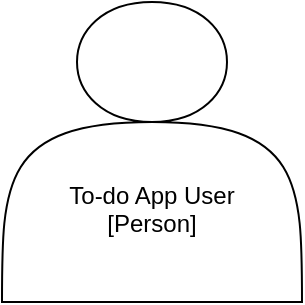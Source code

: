 <mxfile version="14.7.2" type="github"><diagram id="oyahqrK9sXwm7OHUef7B" name="Page-1"><mxGraphModel dx="1220" dy="1122" grid="1" gridSize="10" guides="1" tooltips="1" connect="1" arrows="1" fold="1" page="1" pageScale="1" pageWidth="827" pageHeight="1169" math="0" shadow="0"><root><mxCell id="0"/><mxCell id="1" parent="0"/><mxCell id="wpAevyB7OT49CpcOMr3T-1" value="&lt;br&gt;&lt;br&gt;&lt;br&gt;&lt;br&gt;To-do App User&lt;br&gt;[Person]" style="shape=actor;whiteSpace=wrap;html=1;" vertex="1" parent="1"><mxGeometry x="310" y="100" width="150" height="150" as="geometry"/></mxCell></root></mxGraphModel></diagram></mxfile>